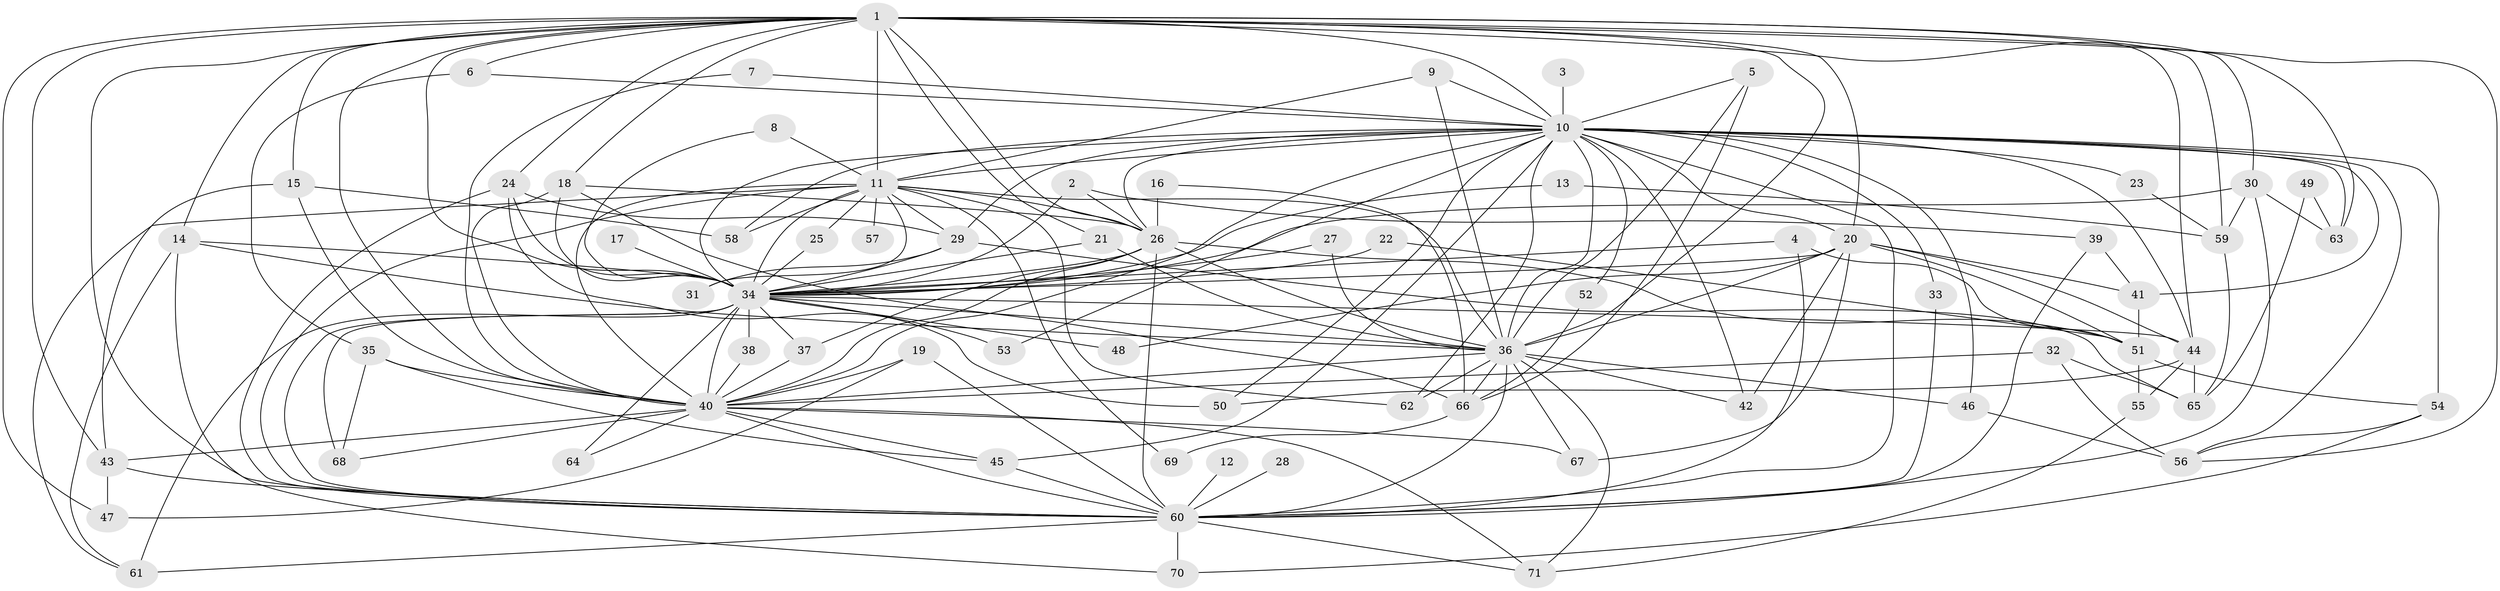 // original degree distribution, {24: 0.0070921985815602835, 37: 0.0070921985815602835, 27: 0.014184397163120567, 15: 0.014184397163120567, 18: 0.0070921985815602835, 22: 0.014184397163120567, 41: 0.0070921985815602835, 2: 0.574468085106383, 5: 0.05673758865248227, 7: 0.02127659574468085, 3: 0.19148936170212766, 6: 0.014184397163120567, 10: 0.0070921985815602835, 4: 0.05673758865248227, 8: 0.0070921985815602835}
// Generated by graph-tools (version 1.1) at 2025/01/03/09/25 03:01:17]
// undirected, 71 vertices, 188 edges
graph export_dot {
graph [start="1"]
  node [color=gray90,style=filled];
  1;
  2;
  3;
  4;
  5;
  6;
  7;
  8;
  9;
  10;
  11;
  12;
  13;
  14;
  15;
  16;
  17;
  18;
  19;
  20;
  21;
  22;
  23;
  24;
  25;
  26;
  27;
  28;
  29;
  30;
  31;
  32;
  33;
  34;
  35;
  36;
  37;
  38;
  39;
  40;
  41;
  42;
  43;
  44;
  45;
  46;
  47;
  48;
  49;
  50;
  51;
  52;
  53;
  54;
  55;
  56;
  57;
  58;
  59;
  60;
  61;
  62;
  63;
  64;
  65;
  66;
  67;
  68;
  69;
  70;
  71;
  1 -- 6 [weight=1.0];
  1 -- 10 [weight=2.0];
  1 -- 11 [weight=2.0];
  1 -- 14 [weight=1.0];
  1 -- 15 [weight=1.0];
  1 -- 18 [weight=1.0];
  1 -- 20 [weight=1.0];
  1 -- 21 [weight=1.0];
  1 -- 24 [weight=1.0];
  1 -- 26 [weight=3.0];
  1 -- 30 [weight=1.0];
  1 -- 34 [weight=3.0];
  1 -- 36 [weight=3.0];
  1 -- 40 [weight=5.0];
  1 -- 43 [weight=1.0];
  1 -- 44 [weight=1.0];
  1 -- 47 [weight=1.0];
  1 -- 56 [weight=1.0];
  1 -- 59 [weight=2.0];
  1 -- 60 [weight=2.0];
  1 -- 63 [weight=1.0];
  2 -- 26 [weight=1.0];
  2 -- 34 [weight=1.0];
  2 -- 39 [weight=1.0];
  3 -- 10 [weight=1.0];
  4 -- 34 [weight=1.0];
  4 -- 51 [weight=1.0];
  4 -- 60 [weight=1.0];
  5 -- 10 [weight=1.0];
  5 -- 36 [weight=1.0];
  5 -- 66 [weight=1.0];
  6 -- 10 [weight=1.0];
  6 -- 35 [weight=1.0];
  7 -- 10 [weight=1.0];
  7 -- 40 [weight=1.0];
  8 -- 11 [weight=1.0];
  8 -- 34 [weight=1.0];
  9 -- 10 [weight=1.0];
  9 -- 11 [weight=1.0];
  9 -- 36 [weight=1.0];
  10 -- 11 [weight=1.0];
  10 -- 20 [weight=1.0];
  10 -- 23 [weight=1.0];
  10 -- 26 [weight=2.0];
  10 -- 29 [weight=1.0];
  10 -- 33 [weight=1.0];
  10 -- 34 [weight=1.0];
  10 -- 36 [weight=2.0];
  10 -- 40 [weight=2.0];
  10 -- 41 [weight=1.0];
  10 -- 42 [weight=1.0];
  10 -- 44 [weight=2.0];
  10 -- 45 [weight=1.0];
  10 -- 46 [weight=2.0];
  10 -- 50 [weight=1.0];
  10 -- 52 [weight=1.0];
  10 -- 53 [weight=1.0];
  10 -- 54 [weight=1.0];
  10 -- 56 [weight=1.0];
  10 -- 58 [weight=1.0];
  10 -- 60 [weight=1.0];
  10 -- 62 [weight=1.0];
  10 -- 63 [weight=1.0];
  11 -- 25 [weight=1.0];
  11 -- 26 [weight=2.0];
  11 -- 29 [weight=2.0];
  11 -- 31 [weight=1.0];
  11 -- 34 [weight=1.0];
  11 -- 36 [weight=1.0];
  11 -- 40 [weight=2.0];
  11 -- 57 [weight=1.0];
  11 -- 58 [weight=1.0];
  11 -- 60 [weight=1.0];
  11 -- 61 [weight=1.0];
  11 -- 62 [weight=1.0];
  11 -- 69 [weight=1.0];
  12 -- 60 [weight=1.0];
  13 -- 34 [weight=1.0];
  13 -- 59 [weight=1.0];
  14 -- 34 [weight=1.0];
  14 -- 36 [weight=1.0];
  14 -- 61 [weight=1.0];
  14 -- 70 [weight=1.0];
  15 -- 40 [weight=1.0];
  15 -- 43 [weight=1.0];
  15 -- 58 [weight=1.0];
  16 -- 26 [weight=1.0];
  16 -- 66 [weight=1.0];
  17 -- 34 [weight=1.0];
  18 -- 26 [weight=1.0];
  18 -- 34 [weight=1.0];
  18 -- 40 [weight=1.0];
  18 -- 66 [weight=1.0];
  19 -- 40 [weight=1.0];
  19 -- 47 [weight=1.0];
  19 -- 60 [weight=1.0];
  20 -- 34 [weight=1.0];
  20 -- 36 [weight=1.0];
  20 -- 41 [weight=1.0];
  20 -- 42 [weight=1.0];
  20 -- 44 [weight=1.0];
  20 -- 48 [weight=1.0];
  20 -- 51 [weight=1.0];
  20 -- 67 [weight=1.0];
  21 -- 34 [weight=1.0];
  21 -- 36 [weight=1.0];
  22 -- 34 [weight=1.0];
  22 -- 51 [weight=1.0];
  23 -- 59 [weight=1.0];
  24 -- 29 [weight=1.0];
  24 -- 34 [weight=2.0];
  24 -- 50 [weight=1.0];
  24 -- 60 [weight=1.0];
  25 -- 34 [weight=1.0];
  26 -- 34 [weight=1.0];
  26 -- 36 [weight=1.0];
  26 -- 37 [weight=1.0];
  26 -- 40 [weight=2.0];
  26 -- 51 [weight=2.0];
  26 -- 60 [weight=1.0];
  27 -- 34 [weight=1.0];
  27 -- 36 [weight=1.0];
  28 -- 60 [weight=1.0];
  29 -- 31 [weight=1.0];
  29 -- 34 [weight=1.0];
  29 -- 65 [weight=1.0];
  30 -- 34 [weight=1.0];
  30 -- 59 [weight=1.0];
  30 -- 60 [weight=1.0];
  30 -- 63 [weight=1.0];
  32 -- 40 [weight=1.0];
  32 -- 56 [weight=1.0];
  32 -- 65 [weight=1.0];
  33 -- 60 [weight=1.0];
  34 -- 36 [weight=1.0];
  34 -- 37 [weight=1.0];
  34 -- 38 [weight=3.0];
  34 -- 40 [weight=3.0];
  34 -- 44 [weight=1.0];
  34 -- 48 [weight=1.0];
  34 -- 53 [weight=1.0];
  34 -- 60 [weight=1.0];
  34 -- 61 [weight=1.0];
  34 -- 64 [weight=1.0];
  34 -- 68 [weight=3.0];
  35 -- 40 [weight=1.0];
  35 -- 45 [weight=1.0];
  35 -- 68 [weight=1.0];
  36 -- 40 [weight=2.0];
  36 -- 42 [weight=1.0];
  36 -- 46 [weight=2.0];
  36 -- 60 [weight=3.0];
  36 -- 62 [weight=1.0];
  36 -- 66 [weight=2.0];
  36 -- 67 [weight=1.0];
  36 -- 71 [weight=1.0];
  37 -- 40 [weight=1.0];
  38 -- 40 [weight=2.0];
  39 -- 41 [weight=1.0];
  39 -- 60 [weight=1.0];
  40 -- 43 [weight=2.0];
  40 -- 45 [weight=1.0];
  40 -- 60 [weight=2.0];
  40 -- 64 [weight=1.0];
  40 -- 67 [weight=1.0];
  40 -- 68 [weight=1.0];
  40 -- 71 [weight=2.0];
  41 -- 51 [weight=1.0];
  43 -- 47 [weight=1.0];
  43 -- 60 [weight=1.0];
  44 -- 50 [weight=1.0];
  44 -- 55 [weight=1.0];
  44 -- 65 [weight=1.0];
  45 -- 60 [weight=1.0];
  46 -- 56 [weight=1.0];
  49 -- 63 [weight=1.0];
  49 -- 65 [weight=1.0];
  51 -- 54 [weight=1.0];
  51 -- 55 [weight=1.0];
  52 -- 66 [weight=1.0];
  54 -- 56 [weight=1.0];
  54 -- 70 [weight=1.0];
  55 -- 71 [weight=1.0];
  59 -- 65 [weight=1.0];
  60 -- 61 [weight=1.0];
  60 -- 70 [weight=1.0];
  60 -- 71 [weight=2.0];
  66 -- 69 [weight=1.0];
}
